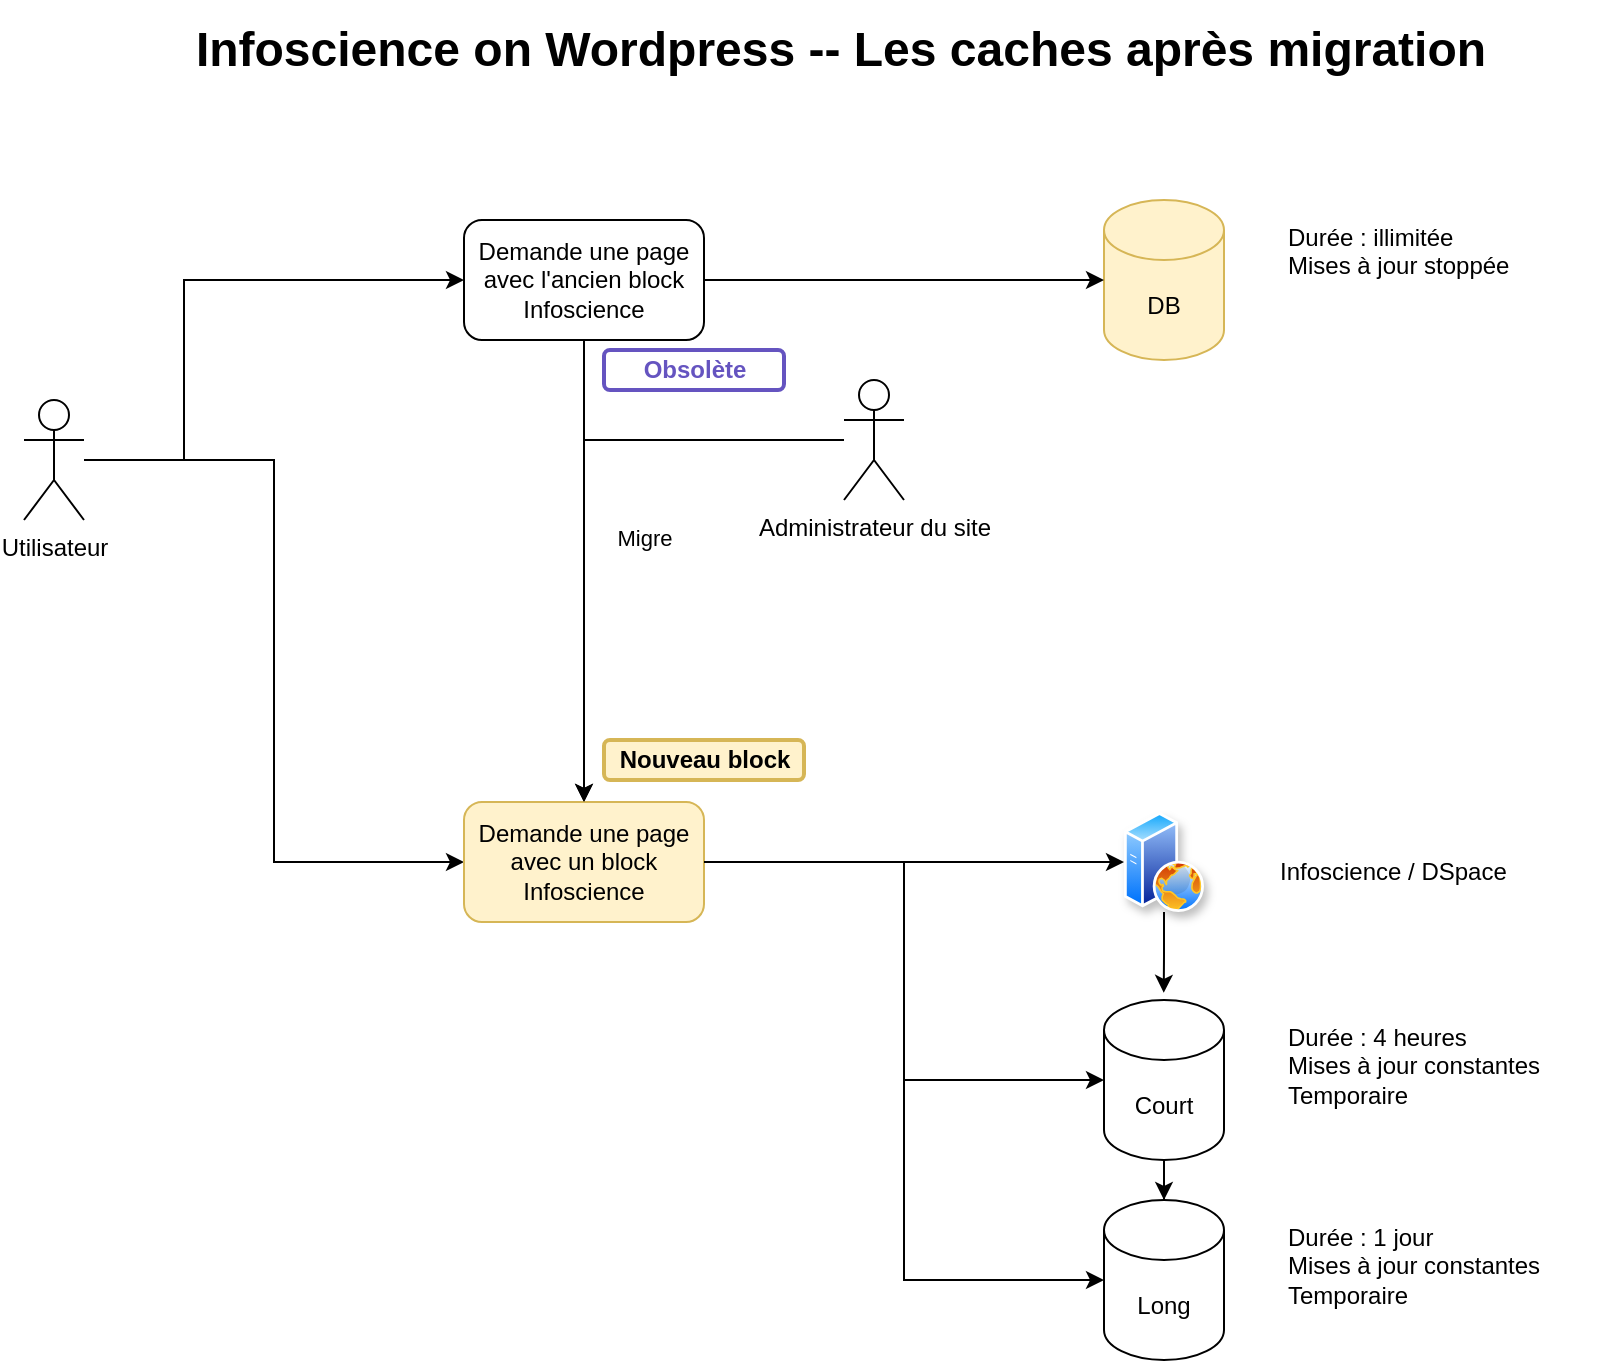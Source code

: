 <mxfile version="24.3.0" type="device">
  <diagram name="Page-1" id="5e1Qr9iVPsglMR77gqOm">
    <mxGraphModel dx="2074" dy="1091" grid="1" gridSize="10" guides="1" tooltips="1" connect="1" arrows="1" fold="1" page="1" pageScale="1" pageWidth="850" pageHeight="1100" math="0" shadow="0">
      <root>
        <mxCell id="0" />
        <mxCell id="1" parent="0" />
        <mxCell id="jmcCbvRsbyffRvLeQcus-2" value="Court" style="shape=cylinder3;whiteSpace=wrap;html=1;boundedLbl=1;backgroundOutline=1;size=15;" vertex="1" parent="1">
          <mxGeometry x="560" y="510" width="60" height="80" as="geometry" />
        </mxCell>
        <mxCell id="jmcCbvRsbyffRvLeQcus-3" value="Long" style="shape=cylinder3;whiteSpace=wrap;html=1;boundedLbl=1;backgroundOutline=1;size=15;" vertex="1" parent="1">
          <mxGeometry x="560" y="610" width="60" height="80" as="geometry" />
        </mxCell>
        <mxCell id="jmcCbvRsbyffRvLeQcus-4" value="Infoscience on Wordpress -- Les caches après migration" style="text;strokeColor=none;fillColor=none;html=1;fontSize=24;fontStyle=1;verticalAlign=middle;align=center;" vertex="1" parent="1">
          <mxGeometry x="95" y="10" width="665" height="50" as="geometry" />
        </mxCell>
        <mxCell id="jmcCbvRsbyffRvLeQcus-5" style="edgeStyle=orthogonalEdgeStyle;rounded=0;orthogonalLoop=1;jettySize=auto;html=1;entryX=0;entryY=0.5;entryDx=0;entryDy=0;" edge="1" parent="1" source="jmcCbvRsbyffRvLeQcus-6" target="jmcCbvRsbyffRvLeQcus-11">
          <mxGeometry relative="1" as="geometry">
            <Array as="points">
              <mxPoint x="100" y="240" />
              <mxPoint x="100" y="150" />
            </Array>
          </mxGeometry>
        </mxCell>
        <mxCell id="jmcCbvRsbyffRvLeQcus-32" style="edgeStyle=orthogonalEdgeStyle;rounded=0;orthogonalLoop=1;jettySize=auto;html=1;entryX=0;entryY=0.5;entryDx=0;entryDy=0;" edge="1" parent="1" source="jmcCbvRsbyffRvLeQcus-6" target="jmcCbvRsbyffRvLeQcus-13">
          <mxGeometry relative="1" as="geometry" />
        </mxCell>
        <mxCell id="jmcCbvRsbyffRvLeQcus-6" value="Utilisateur" style="shape=umlActor;verticalLabelPosition=bottom;verticalAlign=top;html=1;outlineConnect=0;" vertex="1" parent="1">
          <mxGeometry x="20" y="210" width="30" height="60" as="geometry" />
        </mxCell>
        <mxCell id="jmcCbvRsbyffRvLeQcus-7" value="DB" style="shape=cylinder3;whiteSpace=wrap;html=1;boundedLbl=1;backgroundOutline=1;size=15;fillColor=#fff2cc;strokeColor=#d6b656;" vertex="1" parent="1">
          <mxGeometry x="560" y="110" width="60" height="80" as="geometry" />
        </mxCell>
        <mxCell id="jmcCbvRsbyffRvLeQcus-8" value="&lt;div&gt;Durée : 4 heures&lt;br&gt;&lt;/div&gt;&lt;div&gt;Mises à jour constantes&lt;/div&gt;&lt;div&gt;Temporaire&lt;br&gt;&lt;/div&gt;&lt;div&gt;&lt;br&gt;&lt;/div&gt;&lt;div&gt;&lt;br&gt;&lt;/div&gt;" style="text;whiteSpace=wrap;html=1;" vertex="1" parent="1">
          <mxGeometry x="650" y="515" width="160" height="70" as="geometry" />
        </mxCell>
        <mxCell id="jmcCbvRsbyffRvLeQcus-9" value="&lt;div&gt;Durée : 1 jour&lt;br&gt;&lt;/div&gt;&lt;div&gt;Mises à jour constantes&lt;/div&gt;&lt;div&gt;Temporaire&lt;br&gt;&lt;/div&gt;&lt;div&gt;&lt;br&gt;&lt;/div&gt;&lt;div&gt;&lt;br&gt;&lt;/div&gt;" style="text;whiteSpace=wrap;html=1;" vertex="1" parent="1">
          <mxGeometry x="650" y="615" width="160" height="70" as="geometry" />
        </mxCell>
        <mxCell id="jmcCbvRsbyffRvLeQcus-10" value="&lt;div&gt;Durée : illimitée&lt;br&gt;&lt;/div&gt;&lt;div&gt;Mises à jour stoppée&lt;br&gt;&lt;/div&gt;&lt;div&gt;&lt;br&gt;&lt;/div&gt;&lt;div&gt;&lt;br&gt;&lt;/div&gt;" style="text;whiteSpace=wrap;html=1;" vertex="1" parent="1">
          <mxGeometry x="650" y="115" width="160" height="70" as="geometry" />
        </mxCell>
        <mxCell id="jmcCbvRsbyffRvLeQcus-22" style="edgeStyle=orthogonalEdgeStyle;rounded=0;orthogonalLoop=1;jettySize=auto;html=1;entryX=0.5;entryY=0;entryDx=0;entryDy=0;" edge="1" parent="1" source="jmcCbvRsbyffRvLeQcus-11" target="jmcCbvRsbyffRvLeQcus-13">
          <mxGeometry relative="1" as="geometry" />
        </mxCell>
        <mxCell id="jmcCbvRsbyffRvLeQcus-11" value="Demande une page avec l&#39;ancien block Infoscience" style="rounded=1;whiteSpace=wrap;html=1;" vertex="1" parent="1">
          <mxGeometry x="240" y="120" width="120" height="60" as="geometry" />
        </mxCell>
        <mxCell id="jmcCbvRsbyffRvLeQcus-37" style="edgeStyle=orthogonalEdgeStyle;rounded=0;orthogonalLoop=1;jettySize=auto;html=1;entryX=0;entryY=0.5;entryDx=0;entryDy=0;" edge="1" parent="1" source="jmcCbvRsbyffRvLeQcus-13" target="jmcCbvRsbyffRvLeQcus-35">
          <mxGeometry relative="1" as="geometry" />
        </mxCell>
        <mxCell id="jmcCbvRsbyffRvLeQcus-13" value="Demande une page avec un block Infoscience" style="rounded=1;whiteSpace=wrap;html=1;fillColor=#fff2cc;strokeColor=#d6b656;" vertex="1" parent="1">
          <mxGeometry x="240" y="411" width="120" height="60" as="geometry" />
        </mxCell>
        <mxCell id="jmcCbvRsbyffRvLeQcus-21" style="edgeStyle=orthogonalEdgeStyle;rounded=0;orthogonalLoop=1;jettySize=auto;html=1;entryX=0.5;entryY=0;entryDx=0;entryDy=0;" edge="1" parent="1" source="jmcCbvRsbyffRvLeQcus-16" target="jmcCbvRsbyffRvLeQcus-13">
          <mxGeometry relative="1" as="geometry" />
        </mxCell>
        <mxCell id="jmcCbvRsbyffRvLeQcus-23" value="Migre" style="edgeLabel;html=1;align=center;verticalAlign=middle;resizable=0;points=[];" vertex="1" connectable="0" parent="jmcCbvRsbyffRvLeQcus-21">
          <mxGeometry x="0.038" y="3" relative="1" as="geometry">
            <mxPoint x="27" y="17" as="offset" />
          </mxGeometry>
        </mxCell>
        <mxCell id="jmcCbvRsbyffRvLeQcus-16" value="&lt;div&gt;Administrateur du site&lt;/div&gt;" style="shape=umlActor;verticalLabelPosition=bottom;verticalAlign=top;html=1;outlineConnect=0;" vertex="1" parent="1">
          <mxGeometry x="430" y="200" width="30" height="60" as="geometry" />
        </mxCell>
        <mxCell id="jmcCbvRsbyffRvLeQcus-24" value="Nouveau block" style="dashed=0;html=1;rounded=1;strokeColor=#d6b656;fontSize=12;align=center;fontStyle=1;strokeWidth=2;fillColor=#fff2cc;" vertex="1" parent="1">
          <mxGeometry x="310" y="380" width="100" height="20" as="geometry" />
        </mxCell>
        <mxCell id="jmcCbvRsbyffRvLeQcus-27" value="Obsolète" style="dashed=0;html=1;rounded=1;strokeColor=#6554C0;fontSize=12;align=center;fontStyle=1;strokeWidth=2;fontColor=#6554C0" vertex="1" parent="1">
          <mxGeometry x="310" y="185" width="90" height="20" as="geometry" />
        </mxCell>
        <mxCell id="jmcCbvRsbyffRvLeQcus-28" style="edgeStyle=orthogonalEdgeStyle;rounded=0;orthogonalLoop=1;jettySize=auto;html=1;entryX=0;entryY=0.5;entryDx=0;entryDy=0;entryPerimeter=0;" edge="1" parent="1" source="jmcCbvRsbyffRvLeQcus-11" target="jmcCbvRsbyffRvLeQcus-7">
          <mxGeometry relative="1" as="geometry" />
        </mxCell>
        <mxCell id="jmcCbvRsbyffRvLeQcus-33" style="edgeStyle=orthogonalEdgeStyle;rounded=0;orthogonalLoop=1;jettySize=auto;html=1;entryX=0.5;entryY=0;entryDx=0;entryDy=0;entryPerimeter=0;" edge="1" parent="1" source="jmcCbvRsbyffRvLeQcus-2" target="jmcCbvRsbyffRvLeQcus-3">
          <mxGeometry relative="1" as="geometry" />
        </mxCell>
        <mxCell id="jmcCbvRsbyffRvLeQcus-35" value="" style="image;aspect=fixed;perimeter=ellipsePerimeter;html=1;align=center;shadow=1;dashed=0;spacingTop=3;image=img/lib/active_directory/web_server.svg;" vertex="1" parent="1">
          <mxGeometry x="570" y="416" width="40" height="50" as="geometry" />
        </mxCell>
        <mxCell id="jmcCbvRsbyffRvLeQcus-38" style="edgeStyle=orthogonalEdgeStyle;rounded=0;orthogonalLoop=1;jettySize=auto;html=1;entryX=0.498;entryY=-0.045;entryDx=0;entryDy=0;entryPerimeter=0;" edge="1" parent="1" source="jmcCbvRsbyffRvLeQcus-35" target="jmcCbvRsbyffRvLeQcus-2">
          <mxGeometry relative="1" as="geometry" />
        </mxCell>
        <mxCell id="jmcCbvRsbyffRvLeQcus-39" style="edgeStyle=orthogonalEdgeStyle;rounded=0;orthogonalLoop=1;jettySize=auto;html=1;entryX=0;entryY=0.5;entryDx=0;entryDy=0;entryPerimeter=0;" edge="1" parent="1" source="jmcCbvRsbyffRvLeQcus-13" target="jmcCbvRsbyffRvLeQcus-2">
          <mxGeometry relative="1" as="geometry" />
        </mxCell>
        <mxCell id="jmcCbvRsbyffRvLeQcus-40" style="edgeStyle=orthogonalEdgeStyle;rounded=0;orthogonalLoop=1;jettySize=auto;html=1;entryX=0;entryY=0.5;entryDx=0;entryDy=0;entryPerimeter=0;" edge="1" parent="1" source="jmcCbvRsbyffRvLeQcus-13" target="jmcCbvRsbyffRvLeQcus-3">
          <mxGeometry relative="1" as="geometry" />
        </mxCell>
        <mxCell id="jmcCbvRsbyffRvLeQcus-41" value="Infoscience / DSpace" style="text;whiteSpace=wrap;html=1;" vertex="1" parent="1">
          <mxGeometry x="646" y="432" width="160" height="34" as="geometry" />
        </mxCell>
      </root>
    </mxGraphModel>
  </diagram>
</mxfile>
